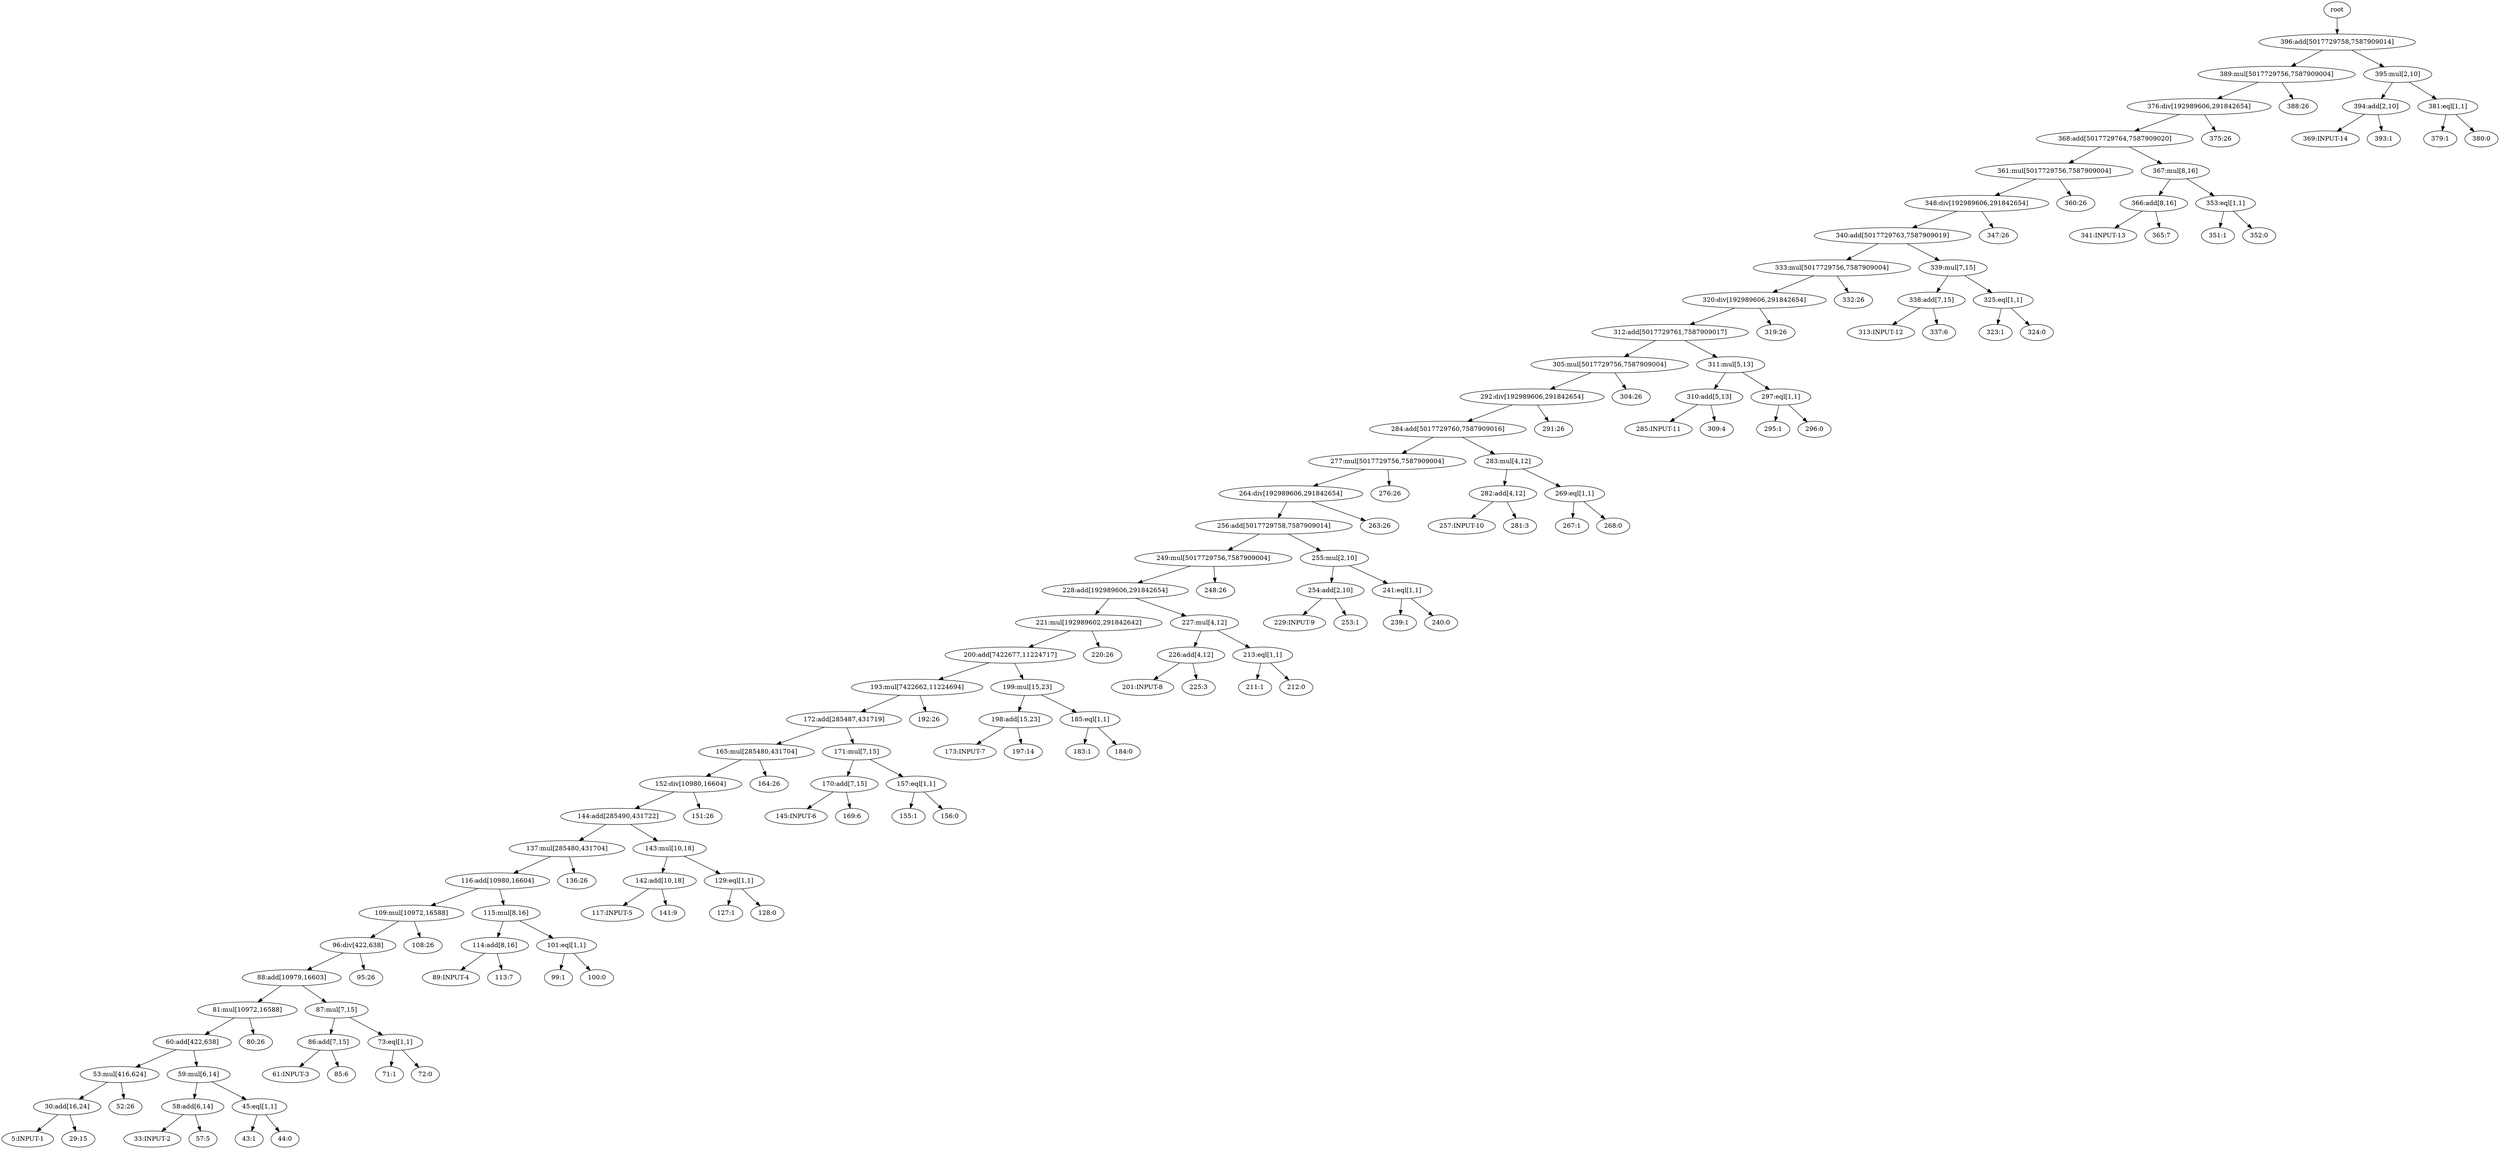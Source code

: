 digraph G {
root -> "396:add[5017729758,7587909014]"
"396:add[5017729758,7587909014]" -> "389:mul[5017729756,7587909004]"
"389:mul[5017729756,7587909004]" -> "376:div[192989606,291842654]"
"376:div[192989606,291842654]" -> "368:add[5017729764,7587909020]"
"368:add[5017729764,7587909020]" -> "361:mul[5017729756,7587909004]"
"361:mul[5017729756,7587909004]" -> "348:div[192989606,291842654]"
"348:div[192989606,291842654]" -> "340:add[5017729763,7587909019]"
"340:add[5017729763,7587909019]" -> "333:mul[5017729756,7587909004]"
"333:mul[5017729756,7587909004]" -> "320:div[192989606,291842654]"
"320:div[192989606,291842654]" -> "312:add[5017729761,7587909017]"
"312:add[5017729761,7587909017]" -> "305:mul[5017729756,7587909004]"
"305:mul[5017729756,7587909004]" -> "292:div[192989606,291842654]"
"292:div[192989606,291842654]" -> "284:add[5017729760,7587909016]"
"284:add[5017729760,7587909016]" -> "277:mul[5017729756,7587909004]"
"277:mul[5017729756,7587909004]" -> "264:div[192989606,291842654]"
"264:div[192989606,291842654]" -> "256:add[5017729758,7587909014]"
"256:add[5017729758,7587909014]" -> "249:mul[5017729756,7587909004]"
"249:mul[5017729756,7587909004]" -> "228:add[192989606,291842654]"
"228:add[192989606,291842654]" -> "221:mul[192989602,291842642]"
"221:mul[192989602,291842642]" -> "200:add[7422677,11224717]"
"200:add[7422677,11224717]" -> "193:mul[7422662,11224694]"
"193:mul[7422662,11224694]" -> "172:add[285487,431719]"
"172:add[285487,431719]" -> "165:mul[285480,431704]"
"165:mul[285480,431704]" -> "152:div[10980,16604]"
"152:div[10980,16604]" -> "144:add[285490,431722]"
"144:add[285490,431722]" -> "137:mul[285480,431704]"
"137:mul[285480,431704]" -> "116:add[10980,16604]"
"116:add[10980,16604]" -> "109:mul[10972,16588]"
"109:mul[10972,16588]" -> "96:div[422,638]"
"96:div[422,638]" -> "88:add[10979,16603]"
"88:add[10979,16603]" -> "81:mul[10972,16588]"
"81:mul[10972,16588]" -> "60:add[422,638]"
"60:add[422,638]" -> "53:mul[416,624]"
"53:mul[416,624]" -> "30:add[16,24]"
"30:add[16,24]" -> "5:INPUT-1"
"30:add[16,24]" -> "29:15"
"53:mul[416,624]" -> "52:26"
"60:add[422,638]" -> "59:mul[6,14]"
"59:mul[6,14]" -> "58:add[6,14]"
"58:add[6,14]" -> "33:INPUT-2"
"58:add[6,14]" -> "57:5"
"59:mul[6,14]" -> "45:eql[1,1]"
"45:eql[1,1]" -> "43:1"
"45:eql[1,1]" -> "44:0"
"81:mul[10972,16588]" -> "80:26"
"88:add[10979,16603]" -> "87:mul[7,15]"
"87:mul[7,15]" -> "86:add[7,15]"
"86:add[7,15]" -> "61:INPUT-3"
"86:add[7,15]" -> "85:6"
"87:mul[7,15]" -> "73:eql[1,1]"
"73:eql[1,1]" -> "71:1"
"73:eql[1,1]" -> "72:0"
"96:div[422,638]" -> "95:26"
"109:mul[10972,16588]" -> "108:26"
"116:add[10980,16604]" -> "115:mul[8,16]"
"115:mul[8,16]" -> "114:add[8,16]"
"114:add[8,16]" -> "89:INPUT-4"
"114:add[8,16]" -> "113:7"
"115:mul[8,16]" -> "101:eql[1,1]"
"101:eql[1,1]" -> "99:1"
"101:eql[1,1]" -> "100:0"
"137:mul[285480,431704]" -> "136:26"
"144:add[285490,431722]" -> "143:mul[10,18]"
"143:mul[10,18]" -> "142:add[10,18]"
"142:add[10,18]" -> "117:INPUT-5"
"142:add[10,18]" -> "141:9"
"143:mul[10,18]" -> "129:eql[1,1]"
"129:eql[1,1]" -> "127:1"
"129:eql[1,1]" -> "128:0"
"152:div[10980,16604]" -> "151:26"
"165:mul[285480,431704]" -> "164:26"
"172:add[285487,431719]" -> "171:mul[7,15]"
"171:mul[7,15]" -> "170:add[7,15]"
"170:add[7,15]" -> "145:INPUT-6"
"170:add[7,15]" -> "169:6"
"171:mul[7,15]" -> "157:eql[1,1]"
"157:eql[1,1]" -> "155:1"
"157:eql[1,1]" -> "156:0"
"193:mul[7422662,11224694]" -> "192:26"
"200:add[7422677,11224717]" -> "199:mul[15,23]"
"199:mul[15,23]" -> "198:add[15,23]"
"198:add[15,23]" -> "173:INPUT-7"
"198:add[15,23]" -> "197:14"
"199:mul[15,23]" -> "185:eql[1,1]"
"185:eql[1,1]" -> "183:1"
"185:eql[1,1]" -> "184:0"
"221:mul[192989602,291842642]" -> "220:26"
"228:add[192989606,291842654]" -> "227:mul[4,12]"
"227:mul[4,12]" -> "226:add[4,12]"
"226:add[4,12]" -> "201:INPUT-8"
"226:add[4,12]" -> "225:3"
"227:mul[4,12]" -> "213:eql[1,1]"
"213:eql[1,1]" -> "211:1"
"213:eql[1,1]" -> "212:0"
"249:mul[5017729756,7587909004]" -> "248:26"
"256:add[5017729758,7587909014]" -> "255:mul[2,10]"
"255:mul[2,10]" -> "254:add[2,10]"
"254:add[2,10]" -> "229:INPUT-9"
"254:add[2,10]" -> "253:1"
"255:mul[2,10]" -> "241:eql[1,1]"
"241:eql[1,1]" -> "239:1"
"241:eql[1,1]" -> "240:0"
"264:div[192989606,291842654]" -> "263:26"
"277:mul[5017729756,7587909004]" -> "276:26"
"284:add[5017729760,7587909016]" -> "283:mul[4,12]"
"283:mul[4,12]" -> "282:add[4,12]"
"282:add[4,12]" -> "257:INPUT-10"
"282:add[4,12]" -> "281:3"
"283:mul[4,12]" -> "269:eql[1,1]"
"269:eql[1,1]" -> "267:1"
"269:eql[1,1]" -> "268:0"
"292:div[192989606,291842654]" -> "291:26"
"305:mul[5017729756,7587909004]" -> "304:26"
"312:add[5017729761,7587909017]" -> "311:mul[5,13]"
"311:mul[5,13]" -> "310:add[5,13]"
"310:add[5,13]" -> "285:INPUT-11"
"310:add[5,13]" -> "309:4"
"311:mul[5,13]" -> "297:eql[1,1]"
"297:eql[1,1]" -> "295:1"
"297:eql[1,1]" -> "296:0"
"320:div[192989606,291842654]" -> "319:26"
"333:mul[5017729756,7587909004]" -> "332:26"
"340:add[5017729763,7587909019]" -> "339:mul[7,15]"
"339:mul[7,15]" -> "338:add[7,15]"
"338:add[7,15]" -> "313:INPUT-12"
"338:add[7,15]" -> "337:6"
"339:mul[7,15]" -> "325:eql[1,1]"
"325:eql[1,1]" -> "323:1"
"325:eql[1,1]" -> "324:0"
"348:div[192989606,291842654]" -> "347:26"
"361:mul[5017729756,7587909004]" -> "360:26"
"368:add[5017729764,7587909020]" -> "367:mul[8,16]"
"367:mul[8,16]" -> "366:add[8,16]"
"366:add[8,16]" -> "341:INPUT-13"
"366:add[8,16]" -> "365:7"
"367:mul[8,16]" -> "353:eql[1,1]"
"353:eql[1,1]" -> "351:1"
"353:eql[1,1]" -> "352:0"
"376:div[192989606,291842654]" -> "375:26"
"389:mul[5017729756,7587909004]" -> "388:26"
"396:add[5017729758,7587909014]" -> "395:mul[2,10]"
"395:mul[2,10]" -> "394:add[2,10]"
"394:add[2,10]" -> "369:INPUT-14"
"394:add[2,10]" -> "393:1"
"395:mul[2,10]" -> "381:eql[1,1]"
"381:eql[1,1]" -> "379:1"
"381:eql[1,1]" -> "380:0"
}
